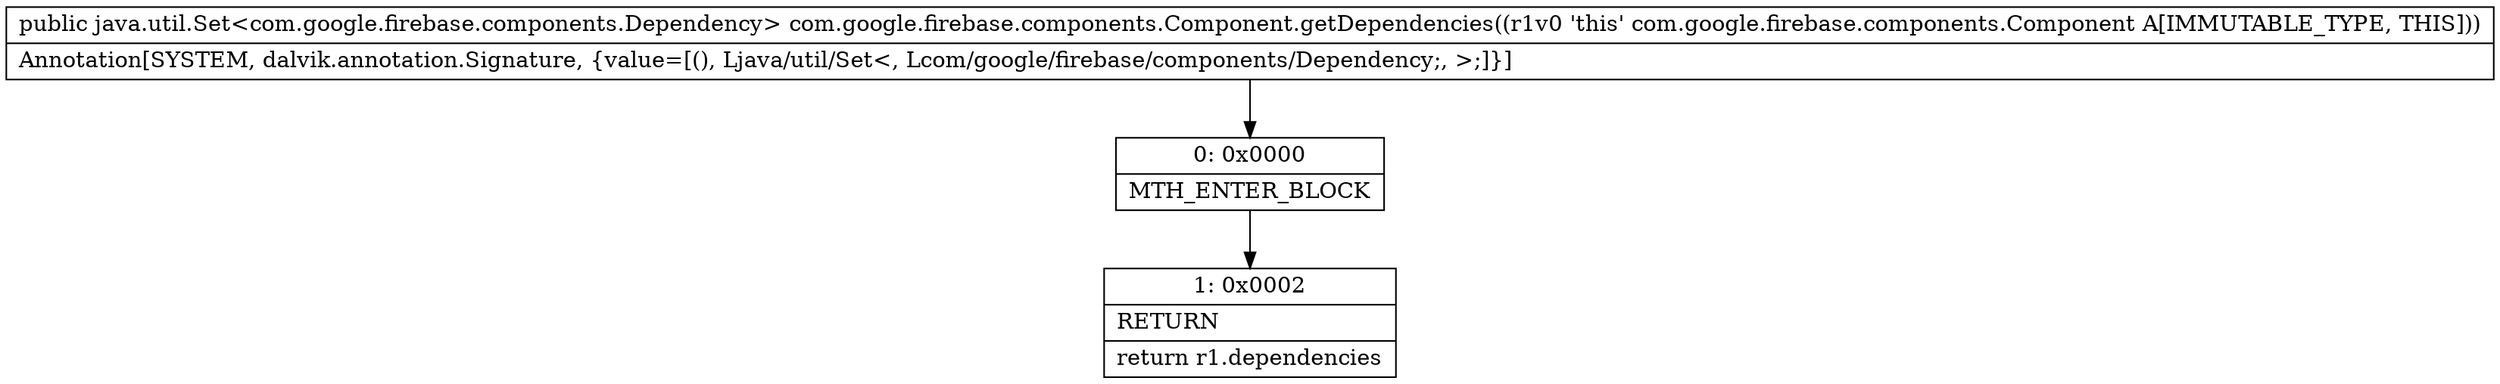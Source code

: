 digraph "CFG forcom.google.firebase.components.Component.getDependencies()Ljava\/util\/Set;" {
Node_0 [shape=record,label="{0\:\ 0x0000|MTH_ENTER_BLOCK\l}"];
Node_1 [shape=record,label="{1\:\ 0x0002|RETURN\l|return r1.dependencies\l}"];
MethodNode[shape=record,label="{public java.util.Set\<com.google.firebase.components.Dependency\> com.google.firebase.components.Component.getDependencies((r1v0 'this' com.google.firebase.components.Component A[IMMUTABLE_TYPE, THIS]))  | Annotation[SYSTEM, dalvik.annotation.Signature, \{value=[(), Ljava\/util\/Set\<, Lcom\/google\/firebase\/components\/Dependency;, \>;]\}]\l}"];
MethodNode -> Node_0;
Node_0 -> Node_1;
}

